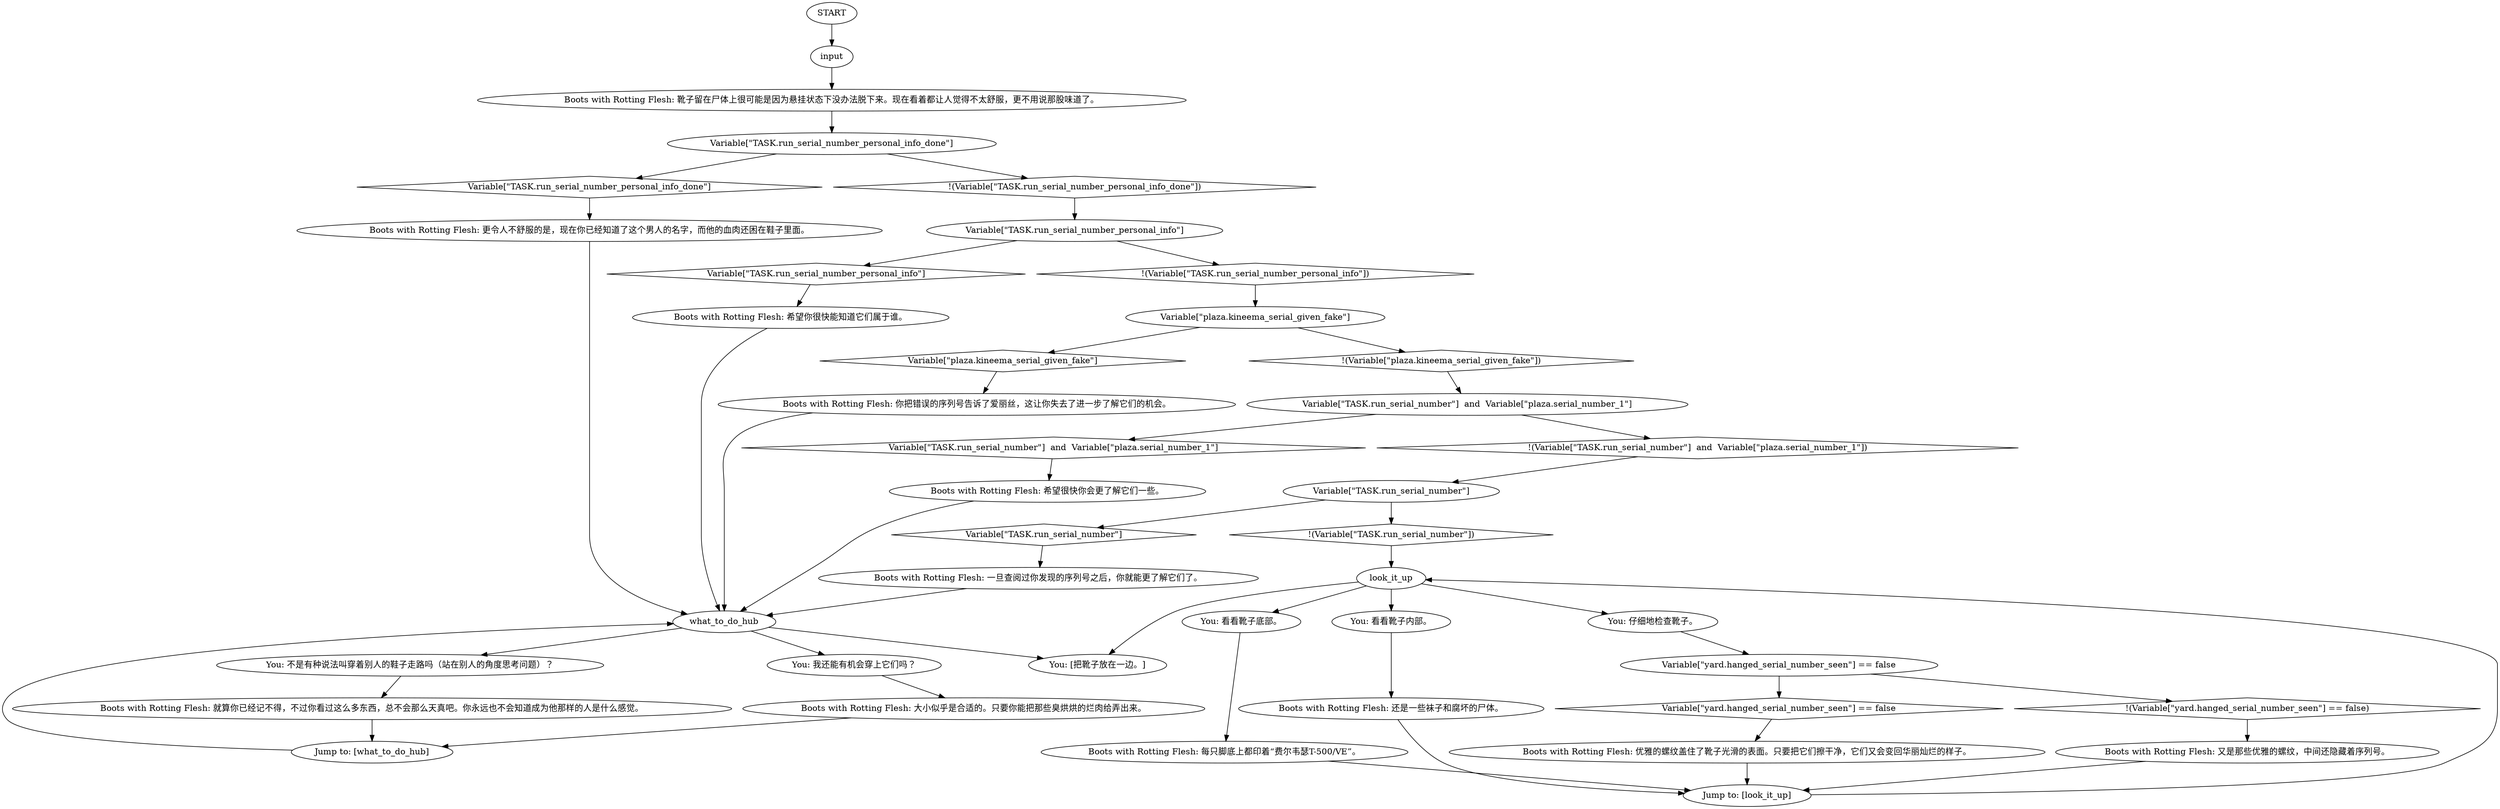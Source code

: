 # INVENTORY / BOOTS WITH ROTTING FLESH
# You can look at these boots closely if you dare.
# ==================================================
digraph G {
	  0 [label="START"];
	  1 [label="input"];
	  2 [label="Boots with Rotting Flesh: 更令人不舒服的是，现在你已经知道了这个男人的名字，而他的血肉还困在鞋子里面。"];
	  3 [label="Variable[\"TASK.run_serial_number\"]"];
	  4 [label="Variable[\"TASK.run_serial_number\"]", shape=diamond];
	  5 [label="!(Variable[\"TASK.run_serial_number\"])", shape=diamond];
	  6 [label="You: [把靴子放在一边。]"];
	  7 [label="Boots with Rotting Flesh: 靴子留在尸体上很可能是因为悬挂状态下没办法脱下来。现在看着都让人觉得不太舒服，更不用说那股味道了。"];
	  8 [label="Variable[\"TASK.run_serial_number\"]  and  Variable[\"plaza.serial_number_1\"]"];
	  9 [label="Variable[\"TASK.run_serial_number\"]  and  Variable[\"plaza.serial_number_1\"]", shape=diamond];
	  10 [label="!(Variable[\"TASK.run_serial_number\"]  and  Variable[\"plaza.serial_number_1\"])", shape=diamond];
	  11 [label="Jump to: [what_to_do_hub]"];
	  12 [label="Boots with Rotting Flesh: 希望你很快能知道它们属于谁。"];
	  13 [label="Variable[\"plaza.kineema_serial_given_fake\"]"];
	  14 [label="Variable[\"plaza.kineema_serial_given_fake\"]", shape=diamond];
	  15 [label="!(Variable[\"plaza.kineema_serial_given_fake\"])", shape=diamond];
	  16 [label="You: 看看靴子底部。"];
	  17 [label="Boots with Rotting Flesh: 每只脚底上都印着“费尔韦瑟T-500/VE”。"];
	  18 [label="look_it_up"];
	  19 [label="You: 不是有种说法叫穿着别人的鞋子走路吗（站在别人的角度思考问题）？"];
	  20 [label="Boots with Rotting Flesh: 大小似乎是合适的。只要你能把那些臭烘烘的烂肉给弄出来。"];
	  21 [label="Jump to: [look_it_up]"];
	  22 [label="Variable[\"TASK.run_serial_number_personal_info_done\"]"];
	  23 [label="Variable[\"TASK.run_serial_number_personal_info_done\"]", shape=diamond];
	  24 [label="!(Variable[\"TASK.run_serial_number_personal_info_done\"])", shape=diamond];
	  25 [label="Boots with Rotting Flesh: 就算你已经记不得，不过你看过这么多东西，总不会那么天真吧。你永远也不会知道成为他那样的人是什么感觉。"];
	  26 [label="You: 看看靴子内部。"];
	  27 [label="Boots with Rotting Flesh: 又是那些优雅的螺纹，中间还隐藏着序列号。"];
	  28 [label="Boots with Rotting Flesh: 还是一些袜子和腐坏的尸体。"];
	  29 [label="Boots with Rotting Flesh: 一旦查阅过你发现的序列号之后，你就能更了解它们了。"];
	  30 [label="Boots with Rotting Flesh: 优雅的螺纹盖住了靴子光滑的表面。只要把它们擦干净，它们又会变回华丽灿烂的样子。"];
	  31 [label="what_to_do_hub"];
	  32 [label="Variable[\"TASK.run_serial_number_personal_info\"]"];
	  33 [label="Variable[\"TASK.run_serial_number_personal_info\"]", shape=diamond];
	  34 [label="!(Variable[\"TASK.run_serial_number_personal_info\"])", shape=diamond];
	  35 [label="Boots with Rotting Flesh: 你把错误的序列号告诉了爱丽丝，这让你失去了进一步了解它们的机会。"];
	  36 [label="Boots with Rotting Flesh: 希望很快你会更了解它们一些。"];
	  37 [label="Variable[\"yard.hanged_serial_number_seen\"] == false"];
	  38 [label="Variable[\"yard.hanged_serial_number_seen\"] == false", shape=diamond];
	  39 [label="!(Variable[\"yard.hanged_serial_number_seen\"] == false)", shape=diamond];
	  40 [label="You: 仔细地检查靴子。"];
	  41 [label="You: 我还能有机会穿上它们吗？"];
	  0 -> 1
	  1 -> 7
	  2 -> 31
	  3 -> 4
	  3 -> 5
	  4 -> 29
	  5 -> 18
	  7 -> 22
	  8 -> 9
	  8 -> 10
	  9 -> 36
	  10 -> 3
	  11 -> 31
	  12 -> 31
	  13 -> 14
	  13 -> 15
	  14 -> 35
	  15 -> 8
	  16 -> 17
	  17 -> 21
	  18 -> 40
	  18 -> 16
	  18 -> 26
	  18 -> 6
	  19 -> 25
	  20 -> 11
	  21 -> 18
	  22 -> 24
	  22 -> 23
	  23 -> 2
	  24 -> 32
	  25 -> 11
	  26 -> 28
	  27 -> 21
	  28 -> 21
	  29 -> 31
	  30 -> 21
	  31 -> 41
	  31 -> 19
	  31 -> 6
	  32 -> 33
	  32 -> 34
	  33 -> 12
	  34 -> 13
	  35 -> 31
	  36 -> 31
	  37 -> 38
	  37 -> 39
	  38 -> 30
	  39 -> 27
	  40 -> 37
	  41 -> 20
}

